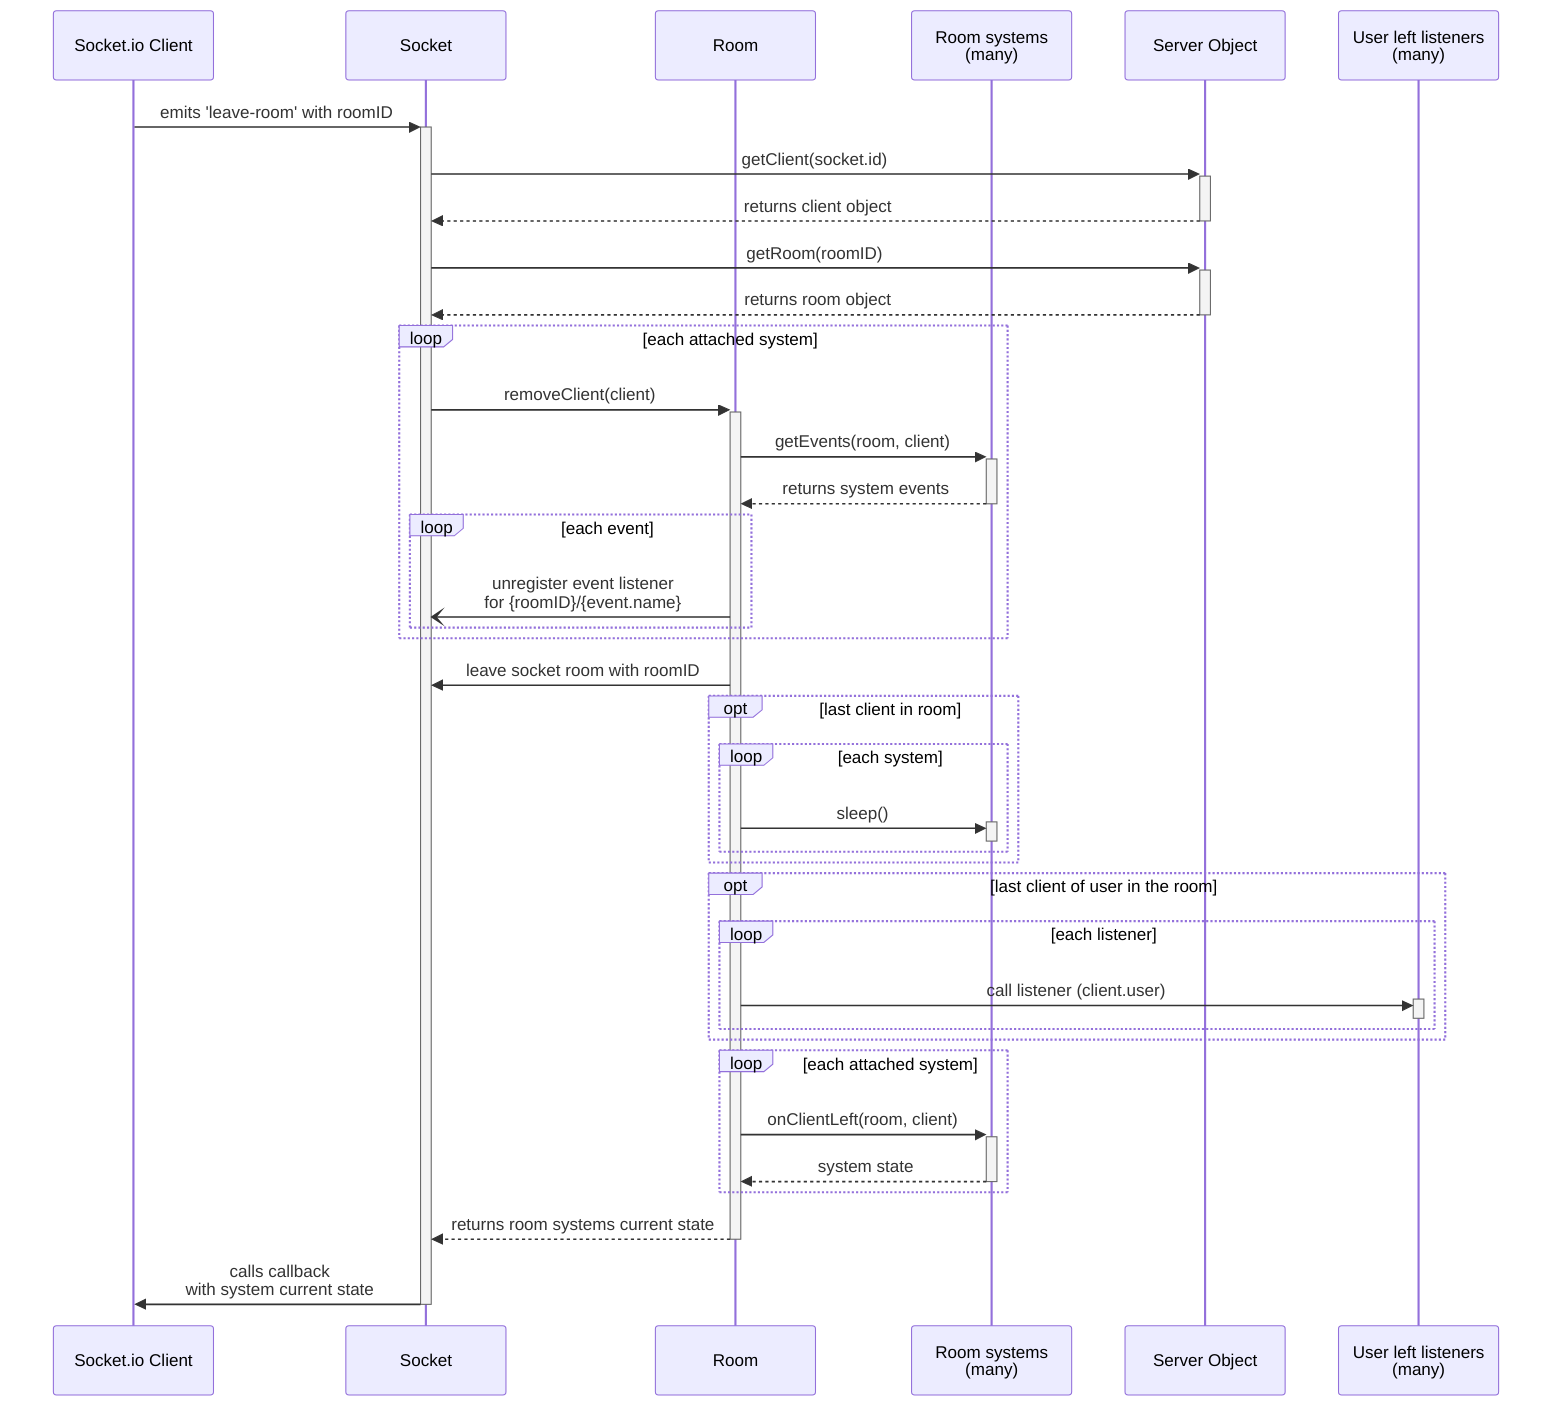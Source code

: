 sequenceDiagram

  participant C as Socket.io Client
  participant S as Socket
  participant R as Room
  participant RS as Room systems<br>(many)
  participant Srv as Server Object
  participant L as User left listeners<br>(many)

  C ->> +S: emits 'leave-room' with roomID
  S ->> +Srv: getClient(socket.id)
  Srv -->> -S: returns client object
  S ->> +Srv: getRoom(roomID)

  Srv -->> -S: returns room object

  loop each attached system
    S ->> +R: removeClient(client)
    R ->> +RS: getEvents(room, client)
    RS -->> -R: returns system events
    loop each event
      R -) S: unregister event listener<br>for {roomID}/{event.name}
    end
  end

  R ->> S: leave socket room with roomID

  opt last client in room
    loop each system
      R->>+RS: sleep()
      deactivate RS
    end
  end

  opt last client of user in the room
    loop each listener
      R ->> +L: call listener (client.user)
      deactivate L
    end
  end

  loop each attached system
    R ->> +RS: onClientLeft(room, client)
    RS -->> -R: system state
  end
  

  R -->> -S: returns room systems current state
  S ->> -C: calls callback<br>with system current state